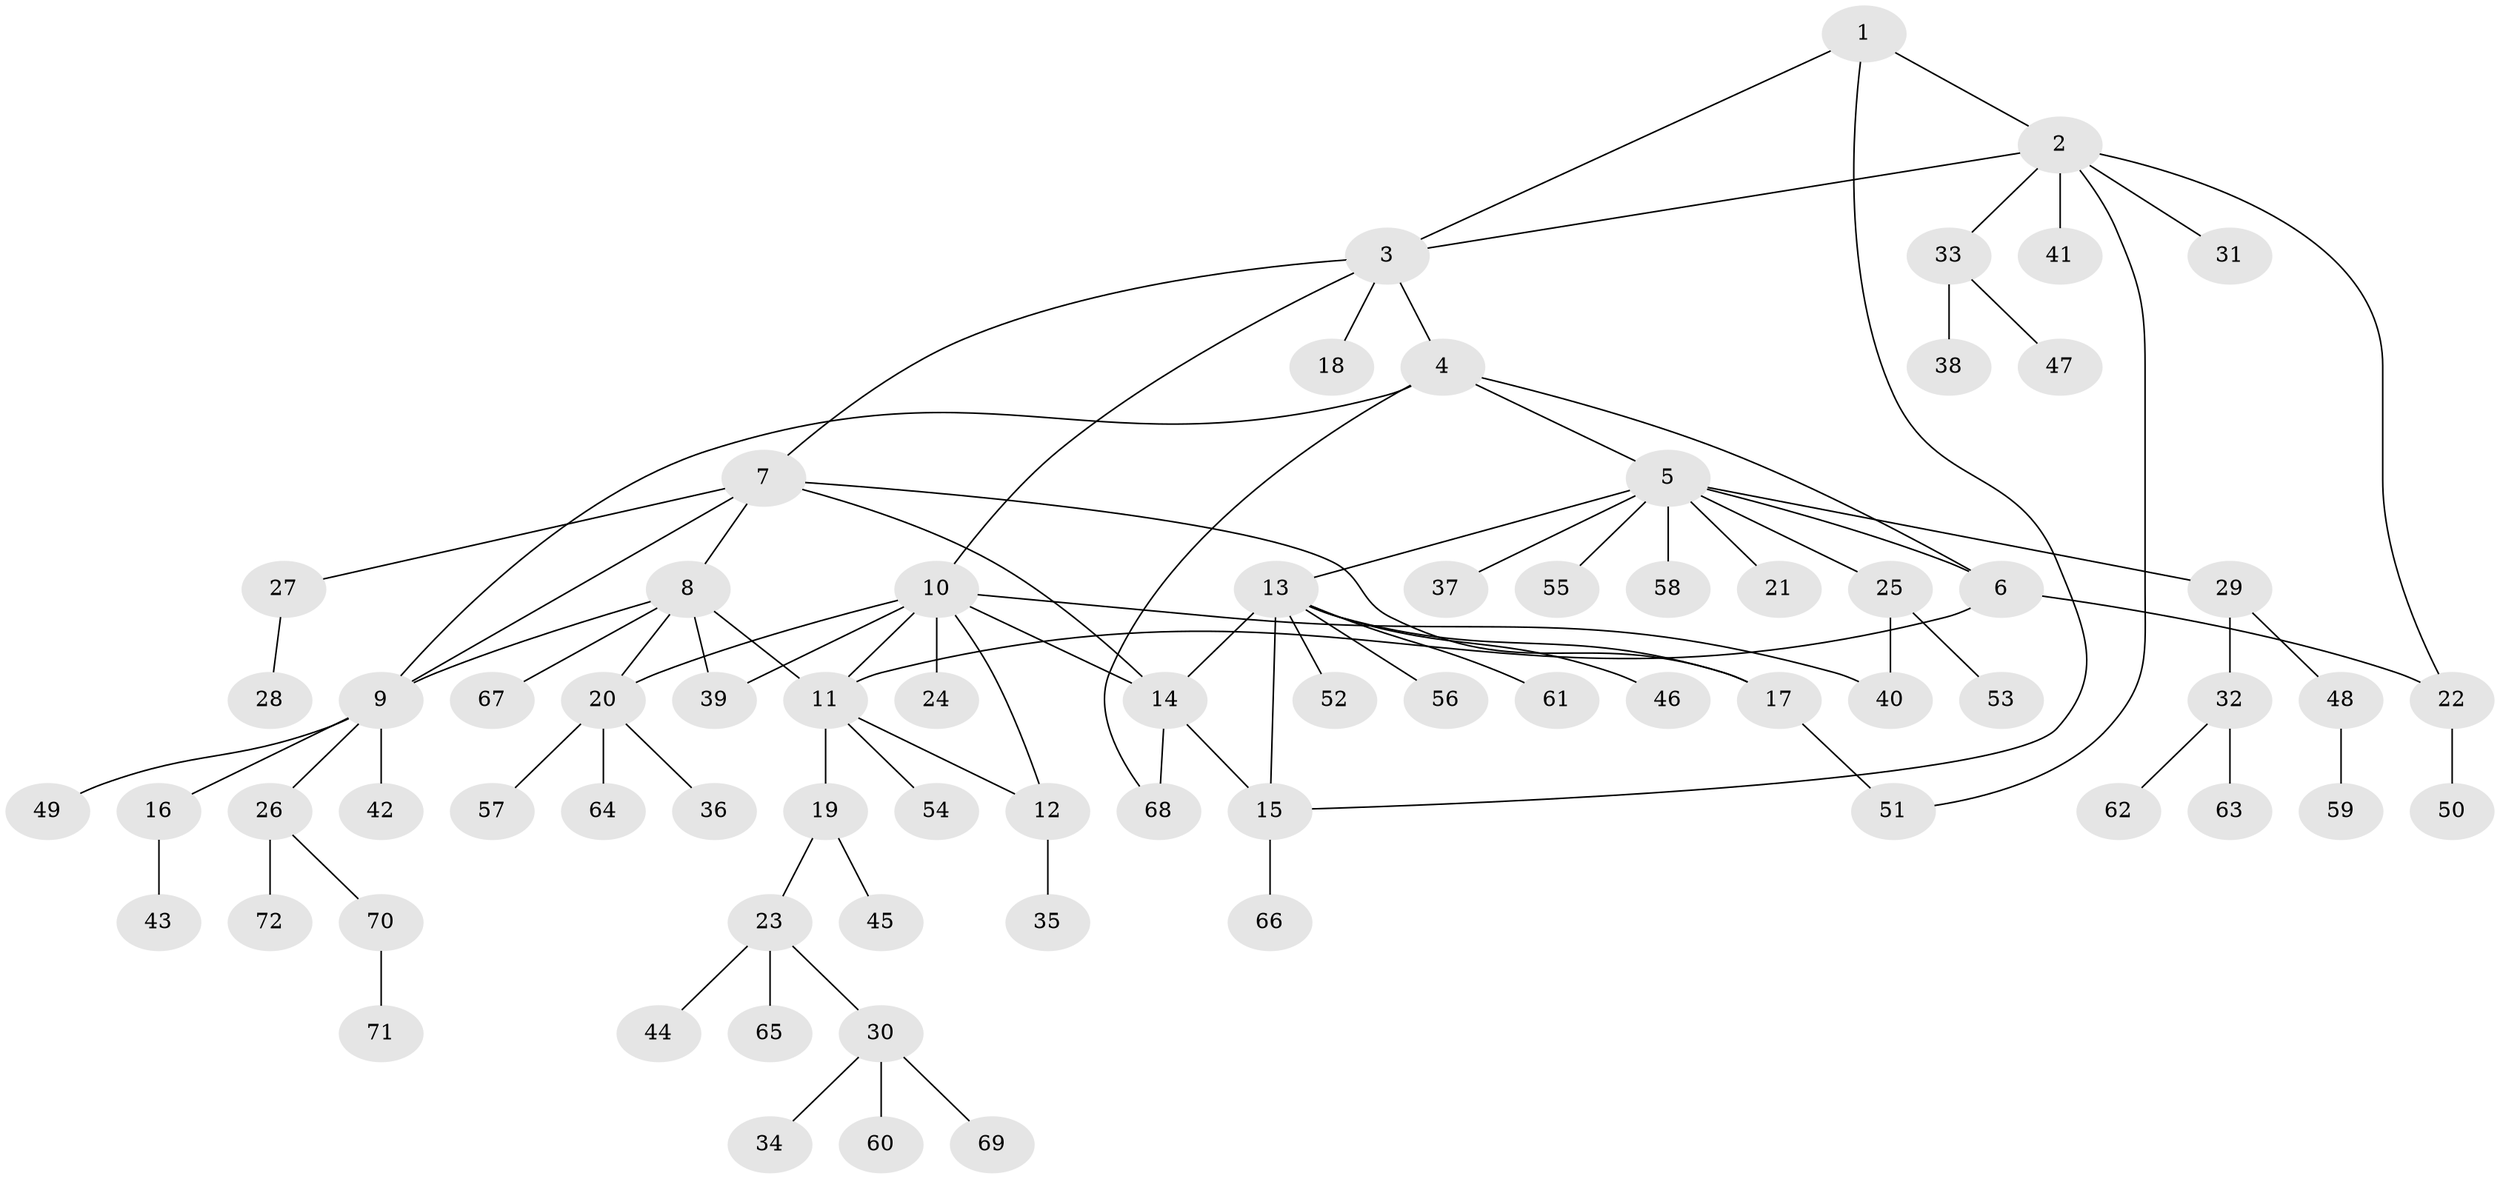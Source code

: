 // coarse degree distribution, {2: 0.16279069767441862, 13: 0.046511627906976744, 7: 0.06976744186046512, 9: 0.023255813953488372, 4: 0.046511627906976744, 3: 0.046511627906976744, 1: 0.6046511627906976}
// Generated by graph-tools (version 1.1) at 2025/19/03/04/25 18:19:33]
// undirected, 72 vertices, 89 edges
graph export_dot {
graph [start="1"]
  node [color=gray90,style=filled];
  1;
  2;
  3;
  4;
  5;
  6;
  7;
  8;
  9;
  10;
  11;
  12;
  13;
  14;
  15;
  16;
  17;
  18;
  19;
  20;
  21;
  22;
  23;
  24;
  25;
  26;
  27;
  28;
  29;
  30;
  31;
  32;
  33;
  34;
  35;
  36;
  37;
  38;
  39;
  40;
  41;
  42;
  43;
  44;
  45;
  46;
  47;
  48;
  49;
  50;
  51;
  52;
  53;
  54;
  55;
  56;
  57;
  58;
  59;
  60;
  61;
  62;
  63;
  64;
  65;
  66;
  67;
  68;
  69;
  70;
  71;
  72;
  1 -- 2;
  1 -- 3;
  1 -- 15;
  2 -- 3;
  2 -- 22;
  2 -- 31;
  2 -- 33;
  2 -- 41;
  2 -- 51;
  3 -- 4;
  3 -- 7;
  3 -- 10;
  3 -- 18;
  4 -- 5;
  4 -- 6;
  4 -- 9;
  4 -- 68;
  5 -- 6;
  5 -- 13;
  5 -- 21;
  5 -- 25;
  5 -- 29;
  5 -- 37;
  5 -- 55;
  5 -- 58;
  6 -- 11;
  6 -- 22;
  7 -- 8;
  7 -- 9;
  7 -- 14;
  7 -- 17;
  7 -- 27;
  8 -- 9;
  8 -- 11;
  8 -- 20;
  8 -- 39;
  8 -- 67;
  9 -- 16;
  9 -- 26;
  9 -- 42;
  9 -- 49;
  10 -- 11;
  10 -- 12;
  10 -- 14;
  10 -- 20;
  10 -- 24;
  10 -- 39;
  10 -- 40;
  11 -- 12;
  11 -- 19;
  11 -- 54;
  12 -- 35;
  13 -- 14;
  13 -- 15;
  13 -- 17;
  13 -- 46;
  13 -- 52;
  13 -- 56;
  13 -- 61;
  14 -- 15;
  14 -- 68;
  15 -- 66;
  16 -- 43;
  17 -- 51;
  19 -- 23;
  19 -- 45;
  20 -- 36;
  20 -- 57;
  20 -- 64;
  22 -- 50;
  23 -- 30;
  23 -- 44;
  23 -- 65;
  25 -- 40;
  25 -- 53;
  26 -- 70;
  26 -- 72;
  27 -- 28;
  29 -- 32;
  29 -- 48;
  30 -- 34;
  30 -- 60;
  30 -- 69;
  32 -- 62;
  32 -- 63;
  33 -- 38;
  33 -- 47;
  48 -- 59;
  70 -- 71;
}
